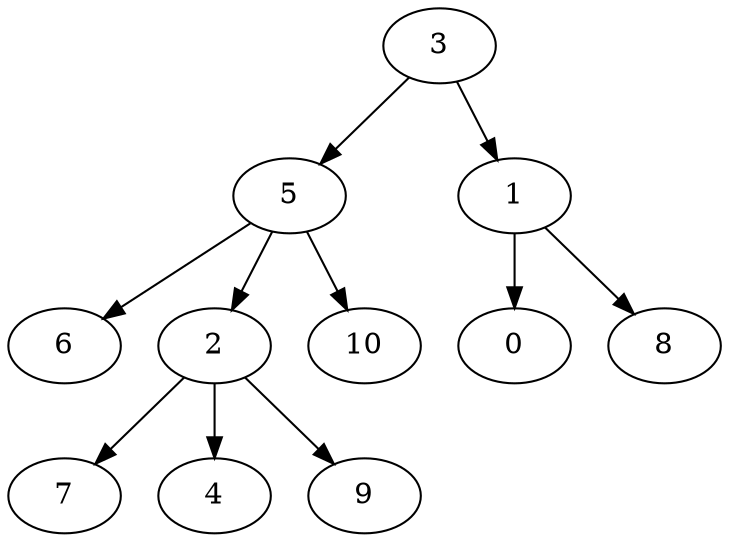 digraph g {
    0 [label="3"];
    1 [label="5"];
    0 -> 1;
    2 [label="6"];
    1 -> 2;
    3 [label="2"];
    1 -> 3;
    4 [label="7"];
    3 -> 4;
    5 [label="4"];
    3 -> 5;
    6 [label="9"];
    3 -> 6;
    7 [label="10"];
    1 -> 7;
    8 [label="1"];
    0 -> 8;
    9 [label="0"];
    8 -> 9;
    10 [label="8"];
    8 -> 10;
}
